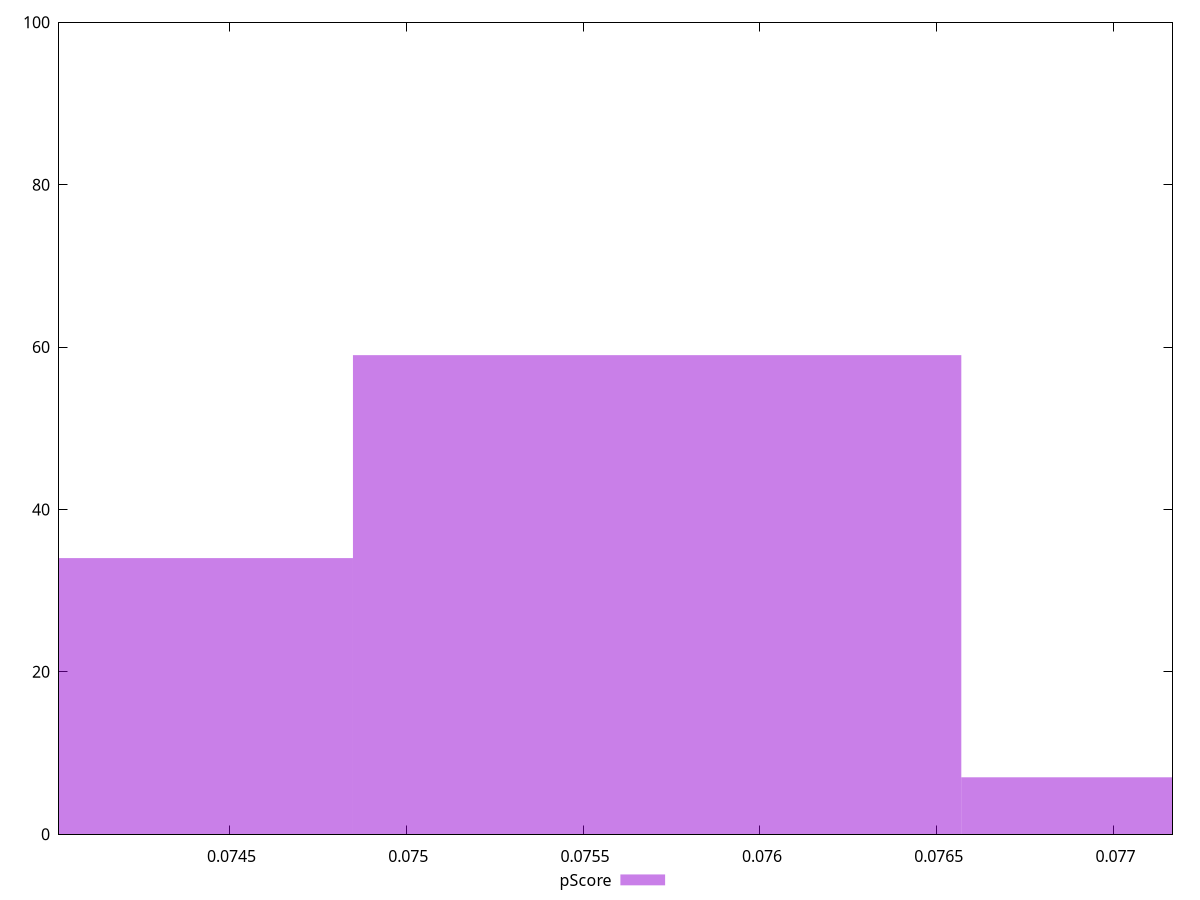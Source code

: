reset

$pScore <<EOF
0.0757093179494481 59
0.07398865163241519 34
0.07742998426648101 7
EOF

set key outside below
set boxwidth 0.0017206663170329115
set xrange [0.07401760794350265:0.07716697263457128]
set yrange [0:100]
set trange [0:100]
set style fill transparent solid 0.5 noborder
set terminal svg size 640, 490 enhanced background rgb 'white'
set output "reports/report_00033_2021-03-01T14-23-16.841Z/uses-long-cache-ttl/samples/astro-inner/pScore/histogram.svg"

plot $pScore title "pScore" with boxes

reset
